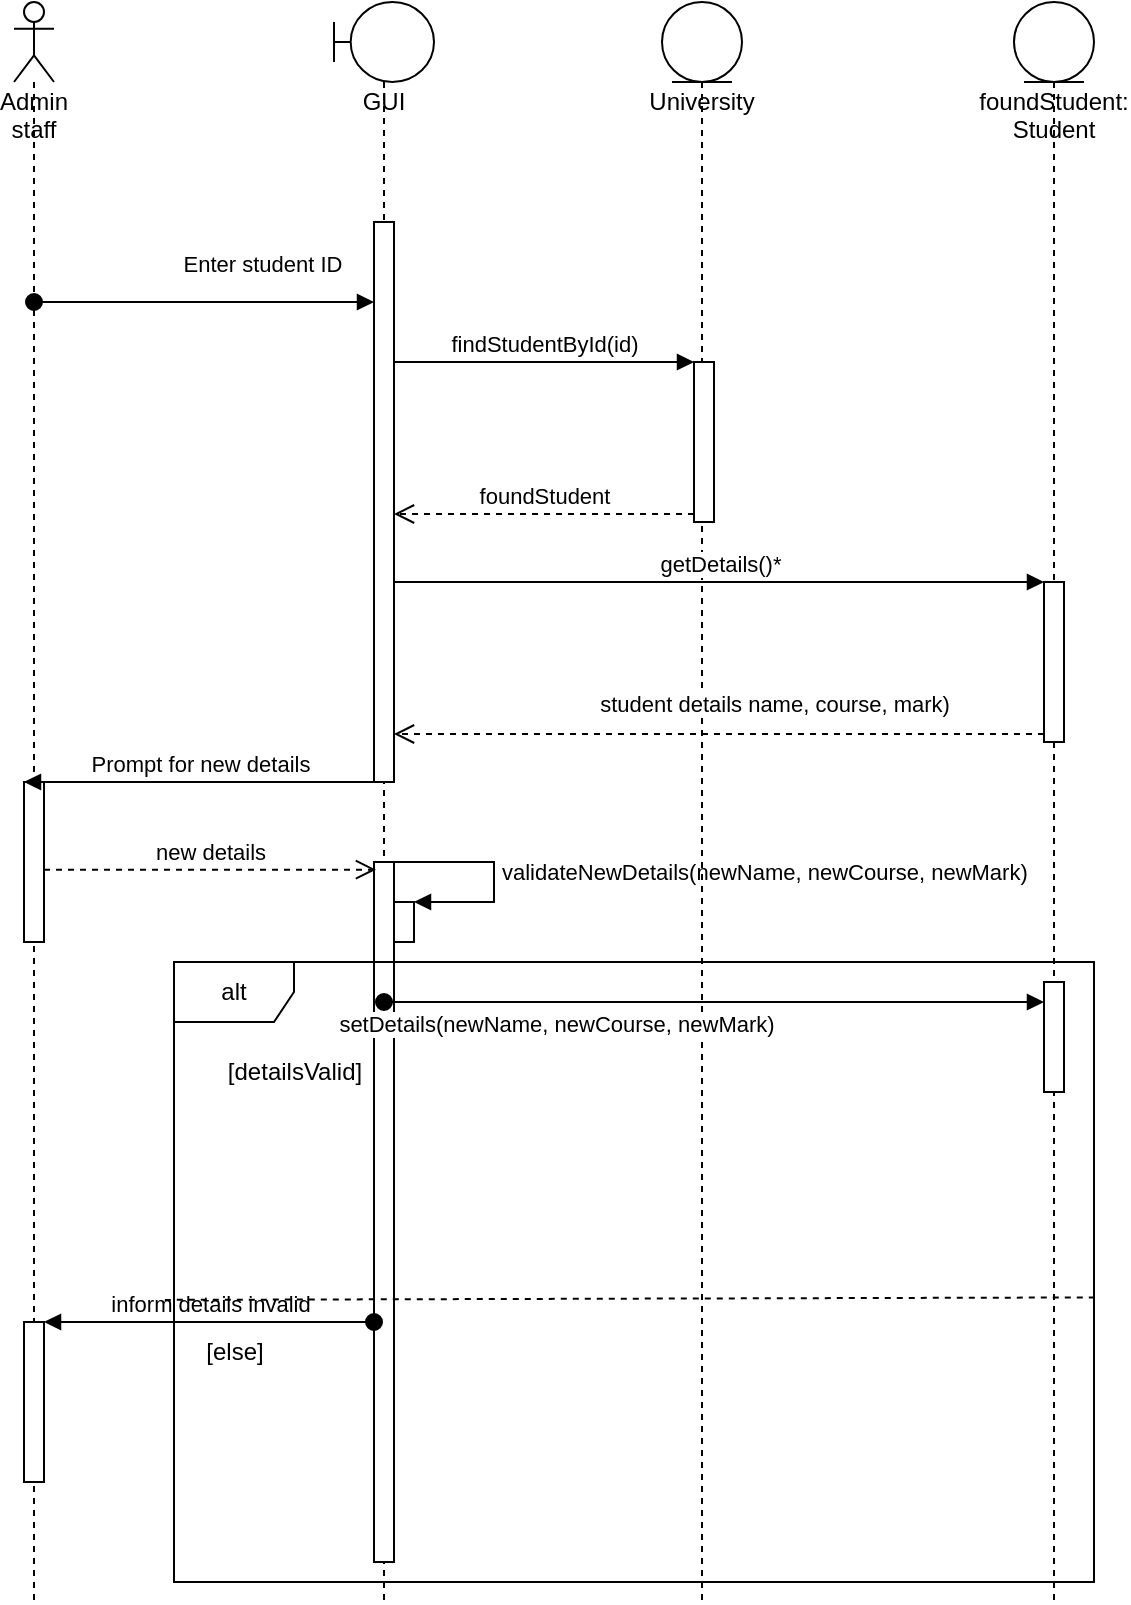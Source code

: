 <mxfile version="20.5.2" type="device"><diagram id="RrQAFQTPzV2vY8kiekfD" name="Page-1"><mxGraphModel dx="1159" dy="718" grid="1" gridSize="10" guides="1" tooltips="1" connect="1" arrows="1" fold="1" page="1" pageScale="1" pageWidth="827" pageHeight="1169" math="0" shadow="0"><root><mxCell id="0"/><mxCell id="1" parent="0"/><mxCell id="gOjxntLg_w5VksE_CyKb-1" value="Admin staff" style="shape=umlLifeline;participant=umlActor;perimeter=lifelinePerimeter;whiteSpace=wrap;html=1;container=1;collapsible=0;recursiveResize=0;verticalAlign=top;spacingTop=36;outlineConnect=0;" parent="1" vertex="1"><mxGeometry x="70" y="80" width="20" height="800" as="geometry"/></mxCell><mxCell id="gOjxntLg_w5VksE_CyKb-13" value="" style="html=1;points=[];perimeter=orthogonalPerimeter;" parent="gOjxntLg_w5VksE_CyKb-1" vertex="1"><mxGeometry x="5" y="390" width="10" height="80" as="geometry"/></mxCell><mxCell id="9KqPlWoBjHZQfCWUhD9j-5" value="" style="html=1;points=[];perimeter=orthogonalPerimeter;" parent="gOjxntLg_w5VksE_CyKb-1" vertex="1"><mxGeometry x="5" y="660" width="10" height="80" as="geometry"/></mxCell><mxCell id="gOjxntLg_w5VksE_CyKb-2" value="GUI" style="shape=umlLifeline;participant=umlBoundary;perimeter=lifelinePerimeter;whiteSpace=wrap;html=1;container=1;collapsible=0;recursiveResize=0;verticalAlign=top;spacingTop=36;outlineConnect=0;" parent="1" vertex="1"><mxGeometry x="230" y="80" width="50" height="800" as="geometry"/></mxCell><mxCell id="gOjxntLg_w5VksE_CyKb-5" value="" style="html=1;points=[];perimeter=orthogonalPerimeter;" parent="gOjxntLg_w5VksE_CyKb-2" vertex="1"><mxGeometry x="20" y="110" width="10" height="280" as="geometry"/></mxCell><mxCell id="gOjxntLg_w5VksE_CyKb-18" value="" style="html=1;points=[];perimeter=orthogonalPerimeter;" parent="gOjxntLg_w5VksE_CyKb-2" vertex="1"><mxGeometry x="20" y="430" width="10" height="350" as="geometry"/></mxCell><mxCell id="9KqPlWoBjHZQfCWUhD9j-9" value="" style="html=1;points=[];perimeter=orthogonalPerimeter;" parent="gOjxntLg_w5VksE_CyKb-2" vertex="1"><mxGeometry x="30" y="450" width="10" height="20" as="geometry"/></mxCell><mxCell id="9KqPlWoBjHZQfCWUhD9j-10" value="validateNewDetails(newName, newCourse, newMark)" style="edgeStyle=orthogonalEdgeStyle;html=1;align=left;spacingLeft=2;endArrow=block;rounded=0;entryX=1;entryY=0;" parent="gOjxntLg_w5VksE_CyKb-2" source="gOjxntLg_w5VksE_CyKb-18" target="9KqPlWoBjHZQfCWUhD9j-9" edge="1"><mxGeometry relative="1" as="geometry"><mxPoint x="160" y="430" as="sourcePoint"/><Array as="points"><mxPoint x="80" y="430"/><mxPoint x="80" y="450"/></Array></mxGeometry></mxCell><mxCell id="gOjxntLg_w5VksE_CyKb-3" value="University" style="shape=umlLifeline;participant=umlEntity;perimeter=lifelinePerimeter;whiteSpace=wrap;html=1;container=1;collapsible=0;recursiveResize=0;verticalAlign=top;spacingTop=36;outlineConnect=0;" parent="1" vertex="1"><mxGeometry x="394" y="80" width="40" height="800" as="geometry"/></mxCell><mxCell id="gOjxntLg_w5VksE_CyKb-7" value="" style="html=1;points=[];perimeter=orthogonalPerimeter;" parent="gOjxntLg_w5VksE_CyKb-3" vertex="1"><mxGeometry x="16" y="180" width="10" height="80" as="geometry"/></mxCell><mxCell id="gOjxntLg_w5VksE_CyKb-4" value="foundStudent: Student" style="shape=umlLifeline;participant=umlEntity;perimeter=lifelinePerimeter;whiteSpace=wrap;html=1;container=1;collapsible=0;recursiveResize=0;verticalAlign=top;spacingTop=36;outlineConnect=0;" parent="1" vertex="1"><mxGeometry x="570" y="80" width="40" height="800" as="geometry"/></mxCell><mxCell id="gOjxntLg_w5VksE_CyKb-10" value="" style="html=1;points=[];perimeter=orthogonalPerimeter;" parent="gOjxntLg_w5VksE_CyKb-4" vertex="1"><mxGeometry x="15" y="290" width="10" height="80" as="geometry"/></mxCell><mxCell id="gOjxntLg_w5VksE_CyKb-16" value="" style="html=1;points=[];perimeter=orthogonalPerimeter;" parent="gOjxntLg_w5VksE_CyKb-4" vertex="1"><mxGeometry x="15" y="490" width="10" height="55" as="geometry"/></mxCell><mxCell id="gOjxntLg_w5VksE_CyKb-6" value="Enter student ID" style="html=1;verticalAlign=bottom;startArrow=oval;endArrow=block;startSize=8;rounded=0;" parent="1" source="gOjxntLg_w5VksE_CyKb-1" target="gOjxntLg_w5VksE_CyKb-5" edge="1"><mxGeometry x="0.336" y="10" relative="1" as="geometry"><mxPoint x="190" y="200" as="sourcePoint"/><Array as="points"><mxPoint x="180" y="230"/></Array><mxPoint as="offset"/></mxGeometry></mxCell><mxCell id="gOjxntLg_w5VksE_CyKb-8" value="findStudentById(id)" style="html=1;verticalAlign=bottom;endArrow=block;entryX=0;entryY=0;rounded=0;" parent="1" source="gOjxntLg_w5VksE_CyKb-5" target="gOjxntLg_w5VksE_CyKb-7" edge="1"><mxGeometry relative="1" as="geometry"><mxPoint x="340" y="260" as="sourcePoint"/></mxGeometry></mxCell><mxCell id="gOjxntLg_w5VksE_CyKb-9" value="foundStudent" style="html=1;verticalAlign=bottom;endArrow=open;dashed=1;endSize=8;exitX=0;exitY=0.95;rounded=0;" parent="1" source="gOjxntLg_w5VksE_CyKb-7" target="gOjxntLg_w5VksE_CyKb-5" edge="1"><mxGeometry relative="1" as="geometry"><mxPoint x="340" y="336" as="targetPoint"/></mxGeometry></mxCell><mxCell id="gOjxntLg_w5VksE_CyKb-11" value="getDetails()*" style="html=1;verticalAlign=bottom;endArrow=block;entryX=0;entryY=0;rounded=0;" parent="1" source="gOjxntLg_w5VksE_CyKb-5" target="gOjxntLg_w5VksE_CyKb-10" edge="1"><mxGeometry relative="1" as="geometry"><mxPoint x="434" y="370" as="sourcePoint"/></mxGeometry></mxCell><mxCell id="gOjxntLg_w5VksE_CyKb-12" value="student details name, course, mark)" style="html=1;verticalAlign=bottom;endArrow=open;dashed=1;endSize=8;exitX=0;exitY=0.95;rounded=0;" parent="1" source="gOjxntLg_w5VksE_CyKb-10" target="gOjxntLg_w5VksE_CyKb-5" edge="1"><mxGeometry x="-0.169" y="-6" relative="1" as="geometry"><mxPoint x="434" y="446" as="targetPoint"/><mxPoint as="offset"/></mxGeometry></mxCell><mxCell id="gOjxntLg_w5VksE_CyKb-14" value="Prompt for new details" style="html=1;verticalAlign=bottom;endArrow=block;entryX=0;entryY=0;rounded=0;" parent="1" source="gOjxntLg_w5VksE_CyKb-5" target="gOjxntLg_w5VksE_CyKb-13" edge="1"><mxGeometry relative="1" as="geometry"><mxPoint x="250" y="545" as="sourcePoint"/></mxGeometry></mxCell><mxCell id="gOjxntLg_w5VksE_CyKb-15" value="new details" style="html=1;verticalAlign=bottom;endArrow=open;dashed=1;endSize=8;rounded=0;entryX=0.1;entryY=0.011;entryDx=0;entryDy=0;entryPerimeter=0;" parent="1" source="gOjxntLg_w5VksE_CyKb-13" edge="1" target="gOjxntLg_w5VksE_CyKb-18"><mxGeometry relative="1" as="geometry"><mxPoint x="250" y="546" as="targetPoint"/><mxPoint x="110" y="546" as="sourcePoint"/></mxGeometry></mxCell><mxCell id="gOjxntLg_w5VksE_CyKb-17" value="setDetails(newName, newCourse, newMark)" style="html=1;verticalAlign=bottom;startArrow=oval;endArrow=block;startSize=8;rounded=0;" parent="1" source="gOjxntLg_w5VksE_CyKb-2" target="gOjxntLg_w5VksE_CyKb-16" edge="1"><mxGeometry x="-0.483" y="-20" relative="1" as="geometry"><mxPoint x="290" y="550" as="sourcePoint"/><Array as="points"><mxPoint x="320" y="580"/></Array><mxPoint as="offset"/></mxGeometry></mxCell><mxCell id="9KqPlWoBjHZQfCWUhD9j-6" value="inform details invalid" style="html=1;verticalAlign=bottom;startArrow=oval;endArrow=block;startSize=8;rounded=0;" parent="1" source="gOjxntLg_w5VksE_CyKb-18" target="9KqPlWoBjHZQfCWUhD9j-5" edge="1"><mxGeometry relative="1" as="geometry"><mxPoint x="230" y="780" as="sourcePoint"/></mxGeometry></mxCell><mxCell id="9KqPlWoBjHZQfCWUhD9j-8" value="" style="group" parent="1" vertex="1" connectable="0"><mxGeometry x="160" y="570" width="460" height="310" as="geometry"/></mxCell><mxCell id="9KqPlWoBjHZQfCWUhD9j-11" value="" style="group" parent="9KqPlWoBjHZQfCWUhD9j-8" vertex="1" connectable="0"><mxGeometry x="-10" width="460" height="310" as="geometry"/></mxCell><mxCell id="9KqPlWoBjHZQfCWUhD9j-2" value="[detailsValid]" style="text;html=1;align=center;verticalAlign=middle;resizable=0;points=[];autosize=1;strokeColor=none;fillColor=none;" parent="9KqPlWoBjHZQfCWUhD9j-11" vertex="1"><mxGeometry x="10" y="30" width="100" height="30" as="geometry"/></mxCell><mxCell id="9KqPlWoBjHZQfCWUhD9j-12" value="[else]" style="text;html=1;align=center;verticalAlign=middle;resizable=0;points=[];autosize=1;strokeColor=none;fillColor=none;" parent="9KqPlWoBjHZQfCWUhD9j-11" vertex="1"><mxGeometry y="170" width="60" height="30" as="geometry"/></mxCell><mxCell id="9KqPlWoBjHZQfCWUhD9j-1" value="alt" style="shape=umlFrame;whiteSpace=wrap;html=1;" parent="9KqPlWoBjHZQfCWUhD9j-11" vertex="1"><mxGeometry y="-10" width="460" height="310" as="geometry"/></mxCell><mxCell id="9KqPlWoBjHZQfCWUhD9j-4" value="" style="endArrow=none;dashed=1;html=1;rounded=0;exitX=-0.01;exitY=0.545;exitDx=0;exitDy=0;exitPerimeter=0;entryX=1;entryY=0.541;entryDx=0;entryDy=0;entryPerimeter=0;" parent="9KqPlWoBjHZQfCWUhD9j-11" source="9KqPlWoBjHZQfCWUhD9j-1" target="9KqPlWoBjHZQfCWUhD9j-1" edge="1"><mxGeometry width="50" height="50" relative="1" as="geometry"><mxPoint x="320" y="670" as="sourcePoint"/><mxPoint x="820" y="620" as="targetPoint"/></mxGeometry></mxCell></root></mxGraphModel></diagram></mxfile>